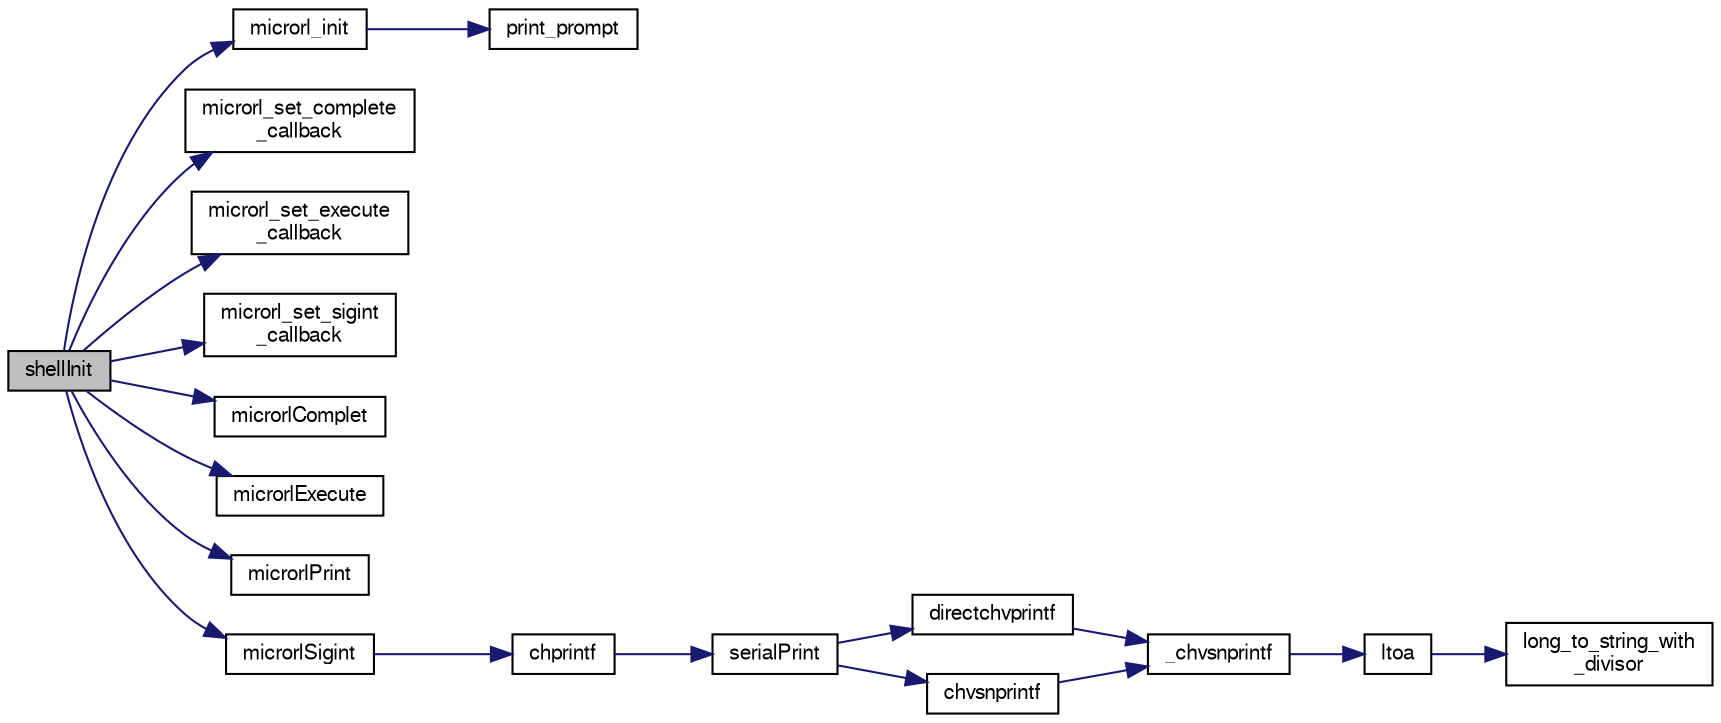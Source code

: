 digraph "shellInit"
{
  edge [fontname="FreeSans",fontsize="10",labelfontname="FreeSans",labelfontsize="10"];
  node [fontname="FreeSans",fontsize="10",shape=record];
  rankdir="LR";
  Node1 [label="shellInit",height=0.2,width=0.4,color="black", fillcolor="grey75", style="filled", fontcolor="black"];
  Node1 -> Node2 [color="midnightblue",fontsize="10",style="solid",fontname="FreeSans"];
  Node2 [label="microrl_init",height=0.2,width=0.4,color="black", fillcolor="white", style="filled",URL="$microrl_8c.html#a3aa5a6f9eb429bc73c3a0e3c05beee5b"];
  Node2 -> Node3 [color="midnightblue",fontsize="10",style="solid",fontname="FreeSans"];
  Node3 [label="print_prompt",height=0.2,width=0.4,color="black", fillcolor="white", style="filled",URL="$microrl_8c.html#a4caa54d528c671f06054783ef79839c6"];
  Node1 -> Node4 [color="midnightblue",fontsize="10",style="solid",fontname="FreeSans"];
  Node4 [label="microrl_set_complete\l_callback",height=0.2,width=0.4,color="black", fillcolor="white", style="filled",URL="$microrl_8c.html#a370bed2335a260e3a3ea83f7bd658140"];
  Node1 -> Node5 [color="midnightblue",fontsize="10",style="solid",fontname="FreeSans"];
  Node5 [label="microrl_set_execute\l_callback",height=0.2,width=0.4,color="black", fillcolor="white", style="filled",URL="$microrl_8c.html#afcf7a64ba9d06d6881fbe141129826a5"];
  Node1 -> Node6 [color="midnightblue",fontsize="10",style="solid",fontname="FreeSans"];
  Node6 [label="microrl_set_sigint\l_callback",height=0.2,width=0.4,color="black", fillcolor="white", style="filled",URL="$microrl_8c.html#ae876b667ebc64a55993328145a3c2763"];
  Node1 -> Node7 [color="midnightblue",fontsize="10",style="solid",fontname="FreeSans"];
  Node7 [label="microrlComplet",height=0.2,width=0.4,color="black", fillcolor="white", style="filled",URL="$group__SHELL.html#ga41c83eee1aeefb305c153417ee22d7fc"];
  Node1 -> Node8 [color="midnightblue",fontsize="10",style="solid",fontname="FreeSans"];
  Node8 [label="microrlExecute",height=0.2,width=0.4,color="black", fillcolor="white", style="filled",URL="$group__SHELL.html#ga34639e5facd53515fed51d79ba9cff07"];
  Node1 -> Node9 [color="midnightblue",fontsize="10",style="solid",fontname="FreeSans"];
  Node9 [label="microrlPrint",height=0.2,width=0.4,color="black", fillcolor="white", style="filled",URL="$group__SHELL.html#gac1f3a819bd0d232c71c183df22bf164e"];
  Node1 -> Node10 [color="midnightblue",fontsize="10",style="solid",fontname="FreeSans"];
  Node10 [label="microrlSigint",height=0.2,width=0.4,color="black", fillcolor="white", style="filled",URL="$group__SHELL.html#ga4d14287da53057dd53faca137d0b91c5"];
  Node10 -> Node11 [color="midnightblue",fontsize="10",style="solid",fontname="FreeSans"];
  Node11 [label="chprintf",height=0.2,width=0.4,color="black", fillcolor="white", style="filled",URL="$group__chprintf.html#gac84c97ff3243a8aa49289a3abc53f010"];
  Node11 -> Node12 [color="midnightblue",fontsize="10",style="solid",fontname="FreeSans"];
  Node12 [label="serialPrint",height=0.2,width=0.4,color="black", fillcolor="white", style="filled",URL="$group__chprintf.html#gad8b1843bc1a848126a7633f4aa1add5c"];
  Node12 -> Node13 [color="midnightblue",fontsize="10",style="solid",fontname="FreeSans"];
  Node13 [label="directchvprintf",height=0.2,width=0.4,color="black", fillcolor="white", style="filled",URL="$group__chprintf.html#ga6ab3aab7068a955278da45c63b02bc4d"];
  Node13 -> Node14 [color="midnightblue",fontsize="10",style="solid",fontname="FreeSans"];
  Node14 [label="_chvsnprintf",height=0.2,width=0.4,color="black", fillcolor="white", style="filled",URL="$group__chprintf.html#gaa4e64308af46238224f455c00a4fcf26",tooltip="System formatted output function. "];
  Node14 -> Node15 [color="midnightblue",fontsize="10",style="solid",fontname="FreeSans"];
  Node15 [label="ltoa",height=0.2,width=0.4,color="black", fillcolor="white", style="filled",URL="$group__chprintf.html#gac5d948ddbb98eeaf4c395f12d1673e2e"];
  Node15 -> Node16 [color="midnightblue",fontsize="10",style="solid",fontname="FreeSans"];
  Node16 [label="long_to_string_with\l_divisor",height=0.2,width=0.4,color="black", fillcolor="white", style="filled",URL="$group__chprintf.html#ga083a2bdcd3b67b7be94900e8affc57b8"];
  Node12 -> Node17 [color="midnightblue",fontsize="10",style="solid",fontname="FreeSans"];
  Node17 [label="chvsnprintf",height=0.2,width=0.4,color="black", fillcolor="white", style="filled",URL="$group__chprintf.html#ga561a2515db27520c8a995f2f2213aed4"];
  Node17 -> Node14 [color="midnightblue",fontsize="10",style="solid",fontname="FreeSans"];
}
